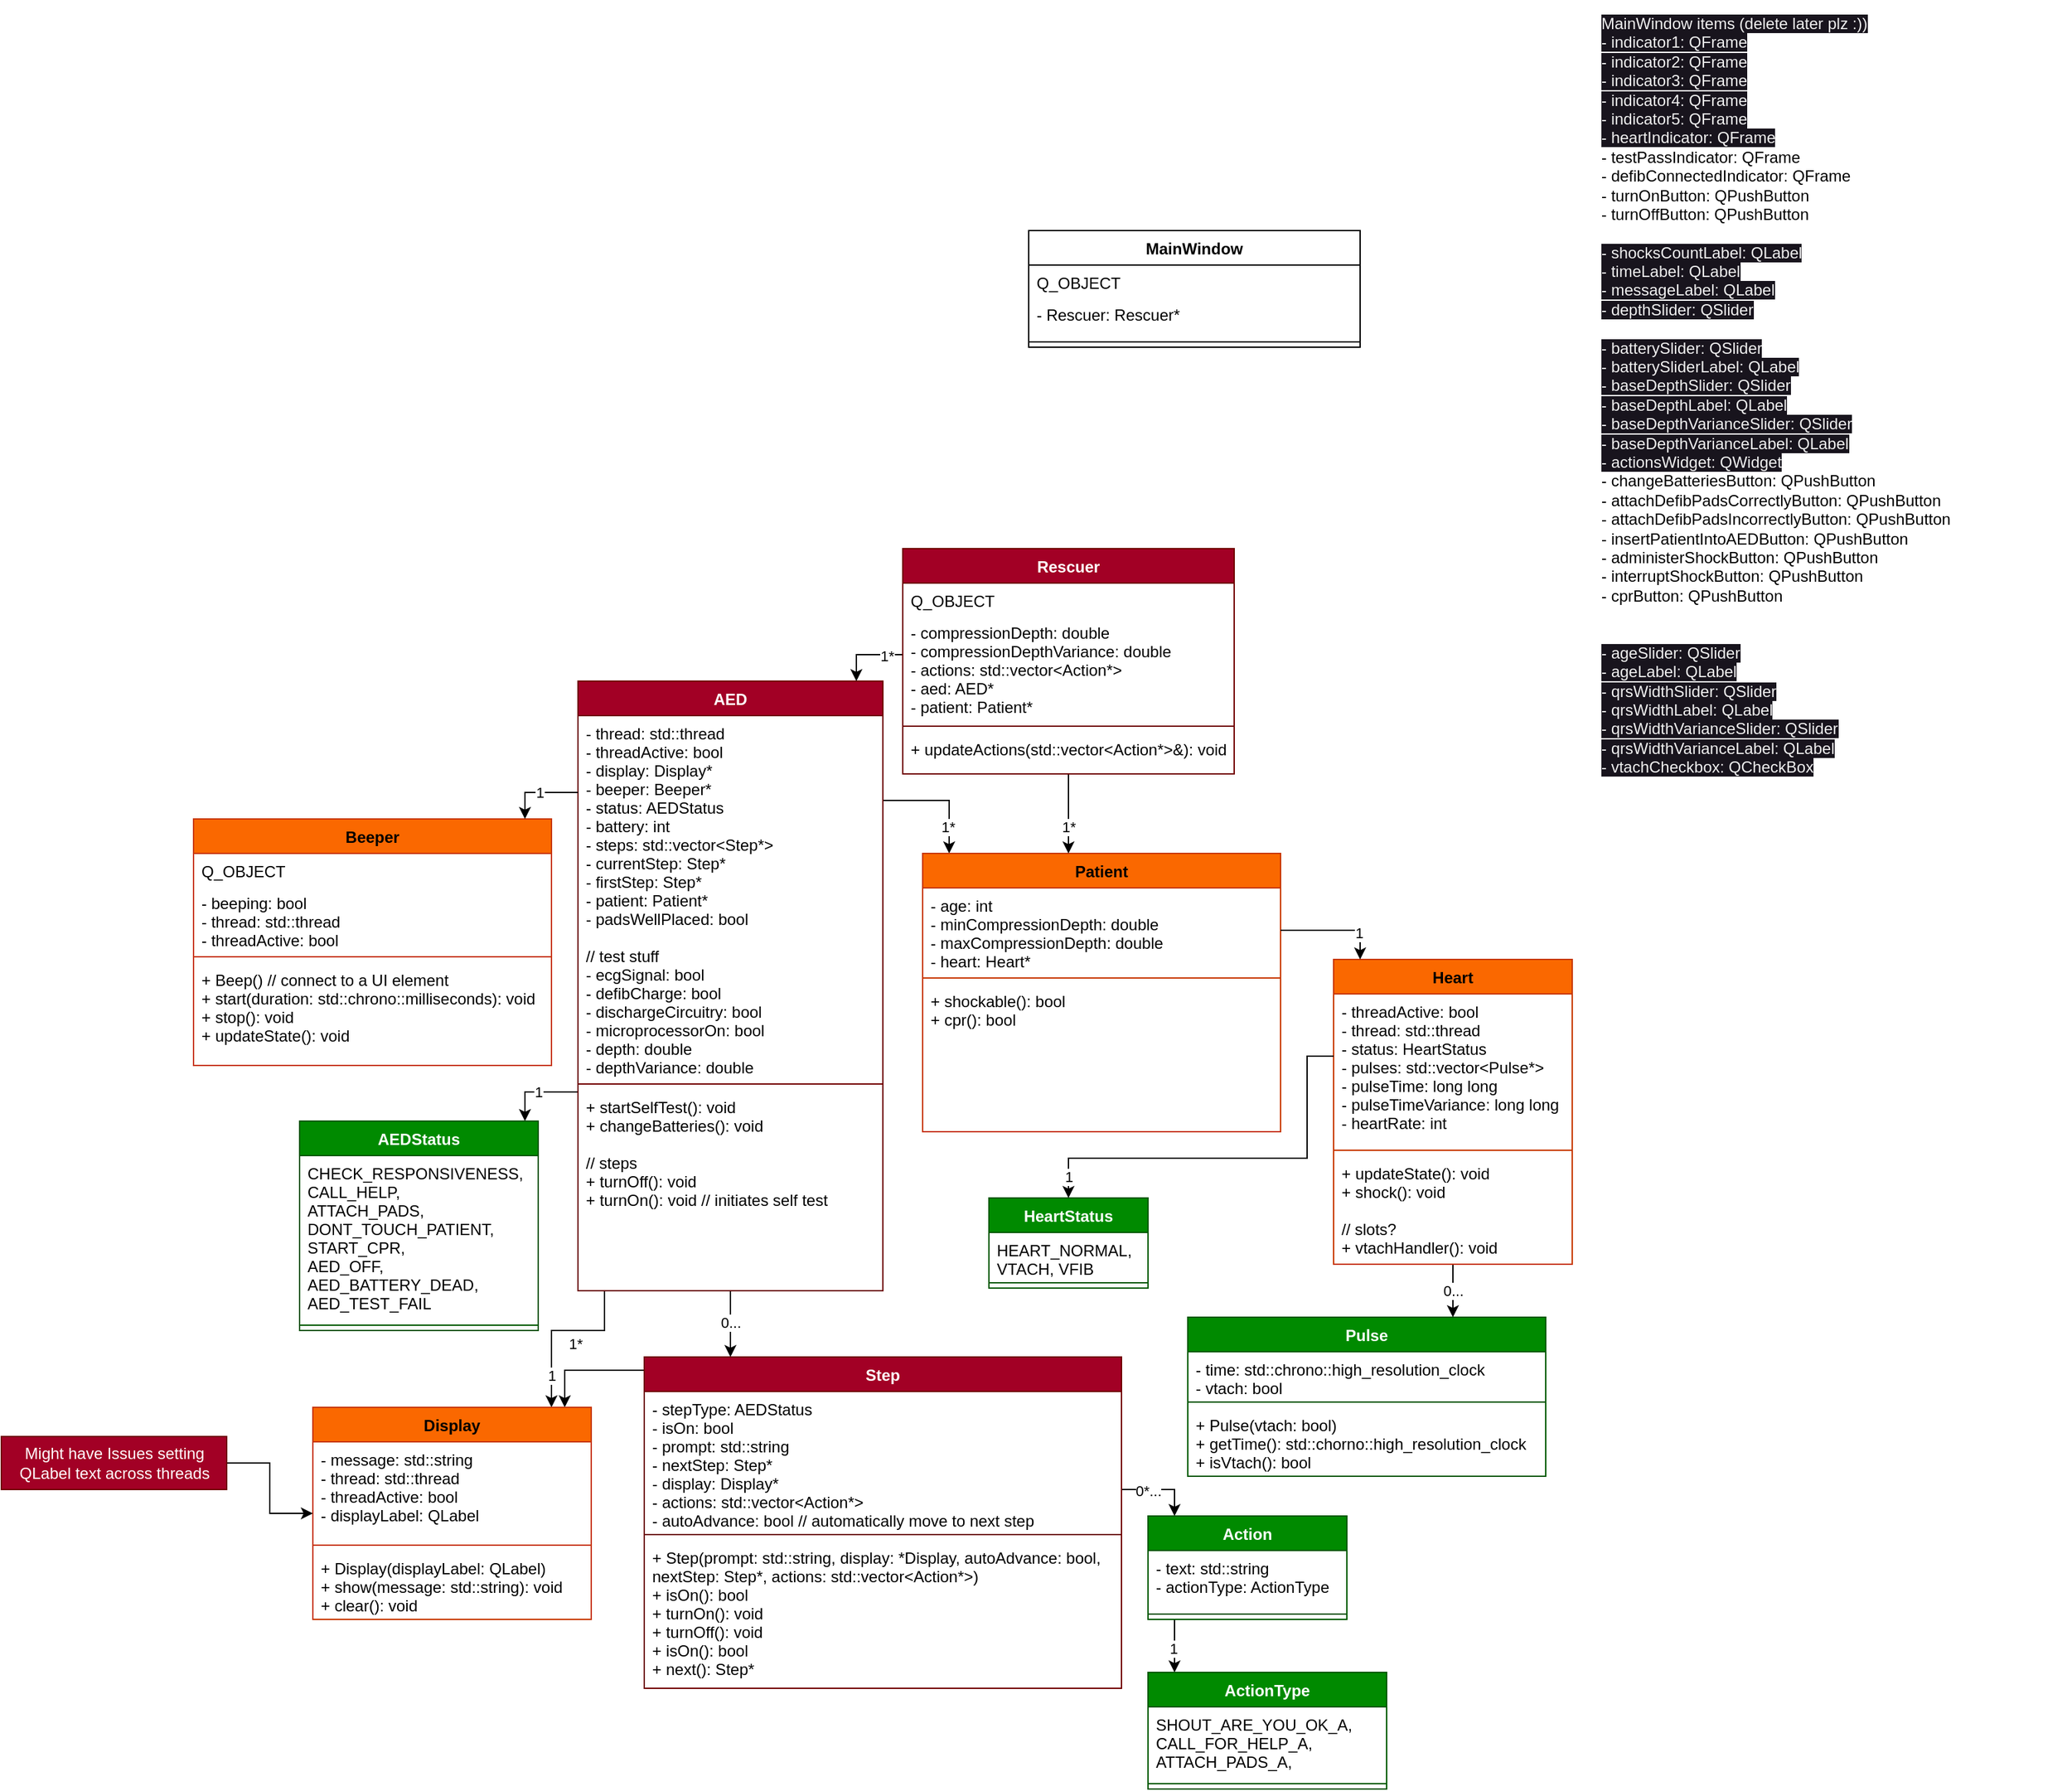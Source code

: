 <mxfile version="22.1.2" type="device">
  <diagram name="Page-1" id="tetlP-_5vaCFwDyEh7tG">
    <mxGraphModel dx="1995" dy="1512" grid="1" gridSize="10" guides="1" tooltips="1" connect="1" arrows="1" fold="1" page="0" pageScale="1" pageWidth="850" pageHeight="1100" math="0" shadow="0">
      <root>
        <mxCell id="0" />
        <mxCell id="1" parent="0" />
        <mxCell id="tUdZDqMW9yjcQcm0qfBK-10" style="edgeStyle=orthogonalEdgeStyle;rounded=0;orthogonalLoop=1;jettySize=auto;html=1;" parent="1" source="ScC2c7ncrTBsJSaWzP-6-5" target="iWsLtl4iKsOkgfnaJagi-5" edge="1">
          <mxGeometry relative="1" as="geometry">
            <Array as="points">
              <mxPoint x="250" y="40" />
            </Array>
          </mxGeometry>
        </mxCell>
        <mxCell id="tUdZDqMW9yjcQcm0qfBK-12" value="1*" style="edgeLabel;html=1;align=center;verticalAlign=middle;resizable=0;points=[];" parent="tUdZDqMW9yjcQcm0qfBK-10" vertex="1" connectable="0">
          <mxGeometry x="0.856" y="-1" relative="1" as="geometry">
            <mxPoint y="-14" as="offset" />
          </mxGeometry>
        </mxCell>
        <mxCell id="tUdZDqMW9yjcQcm0qfBK-26" style="edgeStyle=orthogonalEdgeStyle;rounded=0;orthogonalLoop=1;jettySize=auto;html=1;" parent="1" source="ScC2c7ncrTBsJSaWzP-6-5" target="ScC2c7ncrTBsJSaWzP-6-25" edge="1">
          <mxGeometry relative="1" as="geometry">
            <Array as="points">
              <mxPoint x="-10" y="440" />
              <mxPoint x="-50" y="440" />
            </Array>
          </mxGeometry>
        </mxCell>
        <mxCell id="tUdZDqMW9yjcQcm0qfBK-34" value="1" style="edgeLabel;html=1;align=center;verticalAlign=middle;resizable=0;points=[];" parent="tUdZDqMW9yjcQcm0qfBK-26" vertex="1" connectable="0">
          <mxGeometry x="0.498" y="-1" relative="1" as="geometry">
            <mxPoint x="1" y="8" as="offset" />
          </mxGeometry>
        </mxCell>
        <mxCell id="tUdZDqMW9yjcQcm0qfBK-27" style="edgeStyle=orthogonalEdgeStyle;rounded=0;orthogonalLoop=1;jettySize=auto;html=1;" parent="1" source="ScC2c7ncrTBsJSaWzP-6-5" target="ScC2c7ncrTBsJSaWzP-6-10" edge="1">
          <mxGeometry relative="1" as="geometry">
            <Array as="points">
              <mxPoint x="-70" y="260" />
            </Array>
          </mxGeometry>
        </mxCell>
        <mxCell id="tUdZDqMW9yjcQcm0qfBK-33" value="1" style="edgeLabel;html=1;align=center;verticalAlign=middle;resizable=0;points=[];" parent="tUdZDqMW9yjcQcm0qfBK-27" vertex="1" connectable="0">
          <mxGeometry x="0.674" y="3" relative="1" as="geometry">
            <mxPoint x="7" y="-12" as="offset" />
          </mxGeometry>
        </mxCell>
        <mxCell id="tUdZDqMW9yjcQcm0qfBK-28" style="edgeStyle=orthogonalEdgeStyle;rounded=0;orthogonalLoop=1;jettySize=auto;html=1;" parent="1" source="ScC2c7ncrTBsJSaWzP-6-5" target="ScC2c7ncrTBsJSaWzP-6-14" edge="1">
          <mxGeometry relative="1" as="geometry">
            <Array as="points">
              <mxPoint x="85" y="430" />
              <mxPoint x="85" y="430" />
            </Array>
          </mxGeometry>
        </mxCell>
        <mxCell id="tUdZDqMW9yjcQcm0qfBK-31" value="0..." style="edgeLabel;html=1;align=center;verticalAlign=middle;resizable=0;points=[];" parent="tUdZDqMW9yjcQcm0qfBK-28" vertex="1" connectable="0">
          <mxGeometry x="-0.066" relative="1" as="geometry">
            <mxPoint as="offset" />
          </mxGeometry>
        </mxCell>
        <mxCell id="ScC2c7ncrTBsJSaWzP-6-5" value="AED" style="swimlane;fontStyle=1;align=center;verticalAlign=top;childLayout=stackLayout;horizontal=1;startSize=26;horizontalStack=0;resizeParent=1;resizeParentMax=0;resizeLast=0;collapsible=1;marginBottom=0;fillColor=#a20025;fontColor=#ffffff;strokeColor=#6F0000;" parent="1" vertex="1">
          <mxGeometry x="-30" y="-50" width="230" height="460" as="geometry" />
        </mxCell>
        <mxCell id="ScC2c7ncrTBsJSaWzP-6-6" value="- thread: std::thread&#xa;- threadActive: bool&#xa;- display: Display*&#xa;- beeper: Beeper*&#xa;- status: AEDStatus&#xa;- battery: int&#xa;- steps: std::vector&lt;Step*&gt;&#xa;- currentStep: Step*&#xa;- firstStep: Step*&#xa;- patient: Patient*&#xa;- padsWellPlaced: bool&#xa;&#xa;// test stuff&#xa;- ecgSignal: bool&#xa;- defibCharge: bool&#xa;- dischargeCircuitry: bool&#xa;- microprocessorOn: bool&#xa;- depth: double&#xa;- depthVariance: double" style="text;strokeColor=none;fillColor=none;align=left;verticalAlign=top;spacingLeft=4;spacingRight=4;overflow=hidden;rotatable=0;points=[[0,0.5],[1,0.5]];portConstraint=eastwest;" parent="ScC2c7ncrTBsJSaWzP-6-5" vertex="1">
          <mxGeometry y="26" width="230" height="274" as="geometry" />
        </mxCell>
        <mxCell id="ScC2c7ncrTBsJSaWzP-6-7" value="" style="line;strokeWidth=1;fillColor=none;align=left;verticalAlign=middle;spacingTop=-1;spacingLeft=3;spacingRight=3;rotatable=0;labelPosition=right;points=[];portConstraint=eastwest;strokeColor=inherit;" parent="ScC2c7ncrTBsJSaWzP-6-5" vertex="1">
          <mxGeometry y="300" width="230" height="8" as="geometry" />
        </mxCell>
        <mxCell id="ScC2c7ncrTBsJSaWzP-6-8" value="+ startSelfTest(): void&#xa;+ changeBatteries(): void&#xa;&#xa;// steps&#xa;+ turnOff(): void&#xa;+ turnOn(): void // initiates self test&#xa;" style="text;strokeColor=none;fillColor=none;align=left;verticalAlign=top;spacingLeft=4;spacingRight=4;overflow=hidden;rotatable=0;points=[[0,0.5],[1,0.5]];portConstraint=eastwest;" parent="ScC2c7ncrTBsJSaWzP-6-5" vertex="1">
          <mxGeometry y="308" width="230" height="152" as="geometry" />
        </mxCell>
        <mxCell id="ScC2c7ncrTBsJSaWzP-6-10" value="AEDStatus" style="swimlane;fontStyle=1;align=center;verticalAlign=top;childLayout=stackLayout;horizontal=1;startSize=26;horizontalStack=0;resizeParent=1;resizeParentMax=0;resizeLast=0;collapsible=1;marginBottom=0;fillColor=#008a00;fontColor=#ffffff;strokeColor=#005700;" parent="1" vertex="1">
          <mxGeometry x="-240" y="282" width="180" height="158" as="geometry" />
        </mxCell>
        <mxCell id="ScC2c7ncrTBsJSaWzP-6-11" value="CHECK_RESPONSIVENESS,&#xa;CALL_HELP,&#xa;ATTACH_PADS,&#xa;DONT_TOUCH_PATIENT,&#xa;START_CPR,&#xa;AED_OFF,&#xa;AED_BATTERY_DEAD,&#xa;AED_TEST_FAIL&#xa;" style="text;align=left;verticalAlign=top;spacingLeft=4;spacingRight=4;overflow=hidden;rotatable=0;points=[[0,0.5],[1,0.5]];portConstraint=eastwest;" parent="ScC2c7ncrTBsJSaWzP-6-10" vertex="1">
          <mxGeometry y="26" width="180" height="124" as="geometry" />
        </mxCell>
        <mxCell id="ScC2c7ncrTBsJSaWzP-6-12" value="" style="line;strokeWidth=1;fillColor=none;align=left;verticalAlign=middle;spacingTop=-1;spacingLeft=3;spacingRight=3;rotatable=0;labelPosition=right;points=[];portConstraint=eastwest;strokeColor=inherit;" parent="ScC2c7ncrTBsJSaWzP-6-10" vertex="1">
          <mxGeometry y="150" width="180" height="8" as="geometry" />
        </mxCell>
        <mxCell id="tUdZDqMW9yjcQcm0qfBK-21" style="edgeStyle=orthogonalEdgeStyle;rounded=0;orthogonalLoop=1;jettySize=auto;html=1;" parent="1" target="ScC2c7ncrTBsJSaWzP-6-33" edge="1">
          <mxGeometry relative="1" as="geometry">
            <Array as="points">
              <mxPoint x="420" y="560" />
            </Array>
            <mxPoint x="380" y="560" as="sourcePoint" />
          </mxGeometry>
        </mxCell>
        <mxCell id="tUdZDqMW9yjcQcm0qfBK-22" value="0*..." style="edgeLabel;html=1;align=center;verticalAlign=middle;resizable=0;points=[];" parent="tUdZDqMW9yjcQcm0qfBK-21" vertex="1" connectable="0">
          <mxGeometry x="-0.271" y="-1" relative="1" as="geometry">
            <mxPoint x="-2" as="offset" />
          </mxGeometry>
        </mxCell>
        <mxCell id="ASz0hV9Ka68sQNIQ1H3B-3" style="edgeStyle=orthogonalEdgeStyle;rounded=0;orthogonalLoop=1;jettySize=auto;html=1;" edge="1" parent="1" source="ScC2c7ncrTBsJSaWzP-6-14" target="ScC2c7ncrTBsJSaWzP-6-25">
          <mxGeometry relative="1" as="geometry">
            <Array as="points">
              <mxPoint x="-40" y="470" />
            </Array>
          </mxGeometry>
        </mxCell>
        <mxCell id="ScC2c7ncrTBsJSaWzP-6-14" value="Step" style="swimlane;fontStyle=1;align=center;verticalAlign=top;childLayout=stackLayout;horizontal=1;startSize=26;horizontalStack=0;resizeParent=1;resizeParentMax=0;resizeLast=0;collapsible=1;marginBottom=0;fillColor=#a20025;fontColor=#ffffff;strokeColor=#6F0000;" parent="1" vertex="1">
          <mxGeometry x="20" y="460" width="360" height="250" as="geometry" />
        </mxCell>
        <mxCell id="ScC2c7ncrTBsJSaWzP-6-15" value="- stepType: AEDStatus&#xa;- isOn: bool&#xa;- prompt: std::string&#xa;- nextStep: Step*&#xa;- display: Display*&#xa;- actions: std::vector&lt;Action*&gt;&#xa;- autoAdvance: bool // automatically move to next step" style="text;strokeColor=none;fillColor=none;align=left;verticalAlign=top;spacingLeft=4;spacingRight=4;overflow=hidden;rotatable=0;points=[[0,0.5],[1,0.5]];portConstraint=eastwest;" parent="ScC2c7ncrTBsJSaWzP-6-14" vertex="1">
          <mxGeometry y="26" width="360" height="104" as="geometry" />
        </mxCell>
        <mxCell id="ScC2c7ncrTBsJSaWzP-6-16" value="" style="line;strokeWidth=1;fillColor=none;align=left;verticalAlign=middle;spacingTop=-1;spacingLeft=3;spacingRight=3;rotatable=0;labelPosition=right;points=[];portConstraint=eastwest;strokeColor=inherit;" parent="ScC2c7ncrTBsJSaWzP-6-14" vertex="1">
          <mxGeometry y="130" width="360" height="8" as="geometry" />
        </mxCell>
        <mxCell id="ScC2c7ncrTBsJSaWzP-6-17" value="+ Step(prompt: std::string, display: *Display, autoAdvance: bool,&#xa;nextStep: Step*, actions: std::vector&lt;Action*&gt;)&#xa;+ isOn(): bool&#xa;+ turnOn(): void&#xa;+ turnOff(): void&#xa;+ isOn(): bool&#xa;+ next(): Step*&#xa;" style="text;strokeColor=none;fillColor=none;align=left;verticalAlign=top;spacingLeft=4;spacingRight=4;overflow=hidden;rotatable=0;points=[[0,0.5],[1,0.5]];portConstraint=eastwest;" parent="ScC2c7ncrTBsJSaWzP-6-14" vertex="1">
          <mxGeometry y="138" width="360" height="112" as="geometry" />
        </mxCell>
        <mxCell id="ScC2c7ncrTBsJSaWzP-6-25" value="Display" style="swimlane;fontStyle=1;align=center;verticalAlign=top;childLayout=stackLayout;horizontal=1;startSize=26;horizontalStack=0;resizeParent=1;resizeParentMax=0;resizeLast=0;collapsible=1;marginBottom=0;fillColor=#fa6800;fontColor=#000000;strokeColor=#C73500;" parent="1" vertex="1">
          <mxGeometry x="-230" y="498" width="210" height="160" as="geometry" />
        </mxCell>
        <mxCell id="ScC2c7ncrTBsJSaWzP-6-26" value="- message: std::string&#xa;- thread: std::thread&#xa;- threadActive: bool&#xa;- displayLabel: QLabel" style="text;strokeColor=none;fillColor=none;align=left;verticalAlign=top;spacingLeft=4;spacingRight=4;overflow=hidden;rotatable=0;points=[[0,0.5],[1,0.5]];portConstraint=eastwest;" parent="ScC2c7ncrTBsJSaWzP-6-25" vertex="1">
          <mxGeometry y="26" width="210" height="74" as="geometry" />
        </mxCell>
        <mxCell id="ScC2c7ncrTBsJSaWzP-6-27" value="" style="line;strokeWidth=1;fillColor=none;align=left;verticalAlign=middle;spacingTop=-1;spacingLeft=3;spacingRight=3;rotatable=0;labelPosition=right;points=[];portConstraint=eastwest;strokeColor=inherit;" parent="ScC2c7ncrTBsJSaWzP-6-25" vertex="1">
          <mxGeometry y="100" width="210" height="8" as="geometry" />
        </mxCell>
        <mxCell id="ScC2c7ncrTBsJSaWzP-6-28" value="+ Display(displayLabel: QLabel)&#xa;+ show(message: std::string): void&#xa;+ clear(): void" style="text;strokeColor=none;fillColor=none;align=left;verticalAlign=top;spacingLeft=4;spacingRight=4;overflow=hidden;rotatable=0;points=[[0,0.5],[1,0.5]];portConstraint=eastwest;" parent="ScC2c7ncrTBsJSaWzP-6-25" vertex="1">
          <mxGeometry y="108" width="210" height="52" as="geometry" />
        </mxCell>
        <mxCell id="tUdZDqMW9yjcQcm0qfBK-20" style="edgeStyle=orthogonalEdgeStyle;rounded=0;orthogonalLoop=1;jettySize=auto;html=1;" parent="1" source="ScC2c7ncrTBsJSaWzP-6-33" target="ScC2c7ncrTBsJSaWzP-6-37" edge="1">
          <mxGeometry relative="1" as="geometry">
            <Array as="points">
              <mxPoint x="420" y="690" />
              <mxPoint x="420" y="690" />
            </Array>
          </mxGeometry>
        </mxCell>
        <mxCell id="tUdZDqMW9yjcQcm0qfBK-23" value="1" style="edgeLabel;html=1;align=center;verticalAlign=middle;resizable=0;points=[];" parent="tUdZDqMW9yjcQcm0qfBK-20" vertex="1" connectable="0">
          <mxGeometry x="0.345" y="-1" relative="1" as="geometry">
            <mxPoint y="-5" as="offset" />
          </mxGeometry>
        </mxCell>
        <mxCell id="ScC2c7ncrTBsJSaWzP-6-33" value="Action" style="swimlane;fontStyle=1;align=center;verticalAlign=top;childLayout=stackLayout;horizontal=1;startSize=26;horizontalStack=0;resizeParent=1;resizeParentMax=0;resizeLast=0;collapsible=1;marginBottom=0;fillColor=#008a00;fontColor=#ffffff;strokeColor=#005700;" parent="1" vertex="1">
          <mxGeometry x="400" y="580" width="150" height="78" as="geometry" />
        </mxCell>
        <mxCell id="ScC2c7ncrTBsJSaWzP-6-34" value="- text: std::string&#xa;- actionType: ActionType" style="text;strokeColor=none;fillColor=none;align=left;verticalAlign=top;spacingLeft=4;spacingRight=4;overflow=hidden;rotatable=0;points=[[0,0.5],[1,0.5]];portConstraint=eastwest;" parent="ScC2c7ncrTBsJSaWzP-6-33" vertex="1">
          <mxGeometry y="26" width="150" height="44" as="geometry" />
        </mxCell>
        <mxCell id="ScC2c7ncrTBsJSaWzP-6-35" value="" style="line;strokeWidth=1;fillColor=none;align=left;verticalAlign=middle;spacingTop=-1;spacingLeft=3;spacingRight=3;rotatable=0;labelPosition=right;points=[];portConstraint=eastwest;strokeColor=inherit;" parent="ScC2c7ncrTBsJSaWzP-6-33" vertex="1">
          <mxGeometry y="70" width="150" height="8" as="geometry" />
        </mxCell>
        <mxCell id="ScC2c7ncrTBsJSaWzP-6-37" value="ActionType" style="swimlane;fontStyle=1;align=center;verticalAlign=top;childLayout=stackLayout;horizontal=1;startSize=26;horizontalStack=0;resizeParent=1;resizeParentMax=0;resizeLast=0;collapsible=1;marginBottom=0;fillColor=#008a00;fontColor=#ffffff;strokeColor=#005700;" parent="1" vertex="1">
          <mxGeometry x="400" y="698" width="180" height="88" as="geometry" />
        </mxCell>
        <mxCell id="ScC2c7ncrTBsJSaWzP-6-38" value="SHOUT_ARE_YOU_OK_A,&#xa;CALL_FOR_HELP_A,&#xa;ATTACH_PADS_A,&#xa;" style="text;strokeColor=none;fillColor=none;align=left;verticalAlign=top;spacingLeft=4;spacingRight=4;overflow=hidden;rotatable=0;points=[[0,0.5],[1,0.5]];portConstraint=eastwest;" parent="ScC2c7ncrTBsJSaWzP-6-37" vertex="1">
          <mxGeometry y="26" width="180" height="54" as="geometry" />
        </mxCell>
        <mxCell id="ScC2c7ncrTBsJSaWzP-6-39" value="" style="line;strokeWidth=1;fillColor=none;align=left;verticalAlign=middle;spacingTop=-1;spacingLeft=3;spacingRight=3;rotatable=0;labelPosition=right;points=[];portConstraint=eastwest;strokeColor=inherit;" parent="ScC2c7ncrTBsJSaWzP-6-37" vertex="1">
          <mxGeometry y="80" width="180" height="8" as="geometry" />
        </mxCell>
        <mxCell id="iWsLtl4iKsOkgfnaJagi-1" value="Beeper" style="swimlane;fontStyle=1;align=center;verticalAlign=top;childLayout=stackLayout;horizontal=1;startSize=26;horizontalStack=0;resizeParent=1;resizeParentMax=0;resizeLast=0;collapsible=1;marginBottom=0;fillColor=#fa6800;fontColor=#000000;strokeColor=#C73500;" parent="1" vertex="1">
          <mxGeometry x="-320" y="54" width="270" height="186" as="geometry" />
        </mxCell>
        <mxCell id="tUdZDqMW9yjcQcm0qfBK-1" value="Q_OBJECT" style="text;strokeColor=none;fillColor=none;align=left;verticalAlign=top;spacingLeft=4;spacingRight=4;overflow=hidden;rotatable=0;points=[[0,0.5],[1,0.5]];portConstraint=eastwest;" parent="iWsLtl4iKsOkgfnaJagi-1" vertex="1">
          <mxGeometry y="26" width="270" height="24" as="geometry" />
        </mxCell>
        <mxCell id="iWsLtl4iKsOkgfnaJagi-2" value="- beeping: bool&#xa;- thread: std::thread&#xa;- threadActive: bool" style="text;strokeColor=none;fillColor=none;align=left;verticalAlign=top;spacingLeft=4;spacingRight=4;overflow=hidden;rotatable=0;points=[[0,0.5],[1,0.5]];portConstraint=eastwest;" parent="iWsLtl4iKsOkgfnaJagi-1" vertex="1">
          <mxGeometry y="50" width="270" height="50" as="geometry" />
        </mxCell>
        <mxCell id="iWsLtl4iKsOkgfnaJagi-3" value="" style="line;strokeWidth=1;fillColor=none;align=left;verticalAlign=middle;spacingTop=-1;spacingLeft=3;spacingRight=3;rotatable=0;labelPosition=right;points=[];portConstraint=eastwest;strokeColor=inherit;" parent="iWsLtl4iKsOkgfnaJagi-1" vertex="1">
          <mxGeometry y="100" width="270" height="8" as="geometry" />
        </mxCell>
        <mxCell id="iWsLtl4iKsOkgfnaJagi-4" value="+ Beep() // connect to a UI element&#xa;+ start(duration: std::chrono::milliseconds): void&#xa;+ stop(): void&#xa;+ updateState(): void&#xa;" style="text;strokeColor=none;fillColor=none;align=left;verticalAlign=top;spacingLeft=4;spacingRight=4;overflow=hidden;rotatable=0;points=[[0,0.5],[1,0.5]];portConstraint=eastwest;" parent="iWsLtl4iKsOkgfnaJagi-1" vertex="1">
          <mxGeometry y="108" width="270" height="78" as="geometry" />
        </mxCell>
        <mxCell id="iWsLtl4iKsOkgfnaJagi-5" value="Patient" style="swimlane;fontStyle=1;align=center;verticalAlign=top;childLayout=stackLayout;horizontal=1;startSize=26;horizontalStack=0;resizeParent=1;resizeParentMax=0;resizeLast=0;collapsible=1;marginBottom=0;fillColor=#fa6800;fontColor=#000000;strokeColor=#C73500;" parent="1" vertex="1">
          <mxGeometry x="230" y="80" width="270" height="210" as="geometry" />
        </mxCell>
        <mxCell id="iWsLtl4iKsOkgfnaJagi-6" value="- age: int&#xa;- minCompressionDepth: double&#xa;- maxCompressionDepth: double&#xa;- heart: Heart*" style="text;strokeColor=none;fillColor=none;align=left;verticalAlign=top;spacingLeft=4;spacingRight=4;overflow=hidden;rotatable=0;points=[[0,0.5],[1,0.5]];portConstraint=eastwest;" parent="iWsLtl4iKsOkgfnaJagi-5" vertex="1">
          <mxGeometry y="26" width="270" height="64" as="geometry" />
        </mxCell>
        <mxCell id="iWsLtl4iKsOkgfnaJagi-7" value="" style="line;strokeWidth=1;fillColor=none;align=left;verticalAlign=middle;spacingTop=-1;spacingLeft=3;spacingRight=3;rotatable=0;labelPosition=right;points=[];portConstraint=eastwest;strokeColor=inherit;" parent="iWsLtl4iKsOkgfnaJagi-5" vertex="1">
          <mxGeometry y="90" width="270" height="8" as="geometry" />
        </mxCell>
        <mxCell id="iWsLtl4iKsOkgfnaJagi-8" value="+ shockable(): bool&#xa;+ cpr(): bool&#xa;" style="text;strokeColor=none;fillColor=none;align=left;verticalAlign=top;spacingLeft=4;spacingRight=4;overflow=hidden;rotatable=0;points=[[0,0.5],[1,0.5]];portConstraint=eastwest;" parent="iWsLtl4iKsOkgfnaJagi-5" vertex="1">
          <mxGeometry y="98" width="270" height="112" as="geometry" />
        </mxCell>
        <mxCell id="tUdZDqMW9yjcQcm0qfBK-8" style="edgeStyle=orthogonalEdgeStyle;rounded=0;orthogonalLoop=1;jettySize=auto;html=1;" parent="1" source="8n3uGZt4mPmKabwt7QO_-11" target="iWsLtl4iKsOkgfnaJagi-5" edge="1">
          <mxGeometry relative="1" as="geometry">
            <Array as="points">
              <mxPoint x="340" y="70" />
              <mxPoint x="340" y="70" />
            </Array>
          </mxGeometry>
        </mxCell>
        <mxCell id="tUdZDqMW9yjcQcm0qfBK-11" value="1*" style="edgeLabel;html=1;align=center;verticalAlign=middle;resizable=0;points=[];" parent="tUdZDqMW9yjcQcm0qfBK-8" vertex="1" connectable="0">
          <mxGeometry x="0.856" y="1" relative="1" as="geometry">
            <mxPoint x="-1" y="-16" as="offset" />
          </mxGeometry>
        </mxCell>
        <mxCell id="tUdZDqMW9yjcQcm0qfBK-9" style="edgeStyle=orthogonalEdgeStyle;rounded=0;orthogonalLoop=1;jettySize=auto;html=1;" parent="1" source="8n3uGZt4mPmKabwt7QO_-11" target="ScC2c7ncrTBsJSaWzP-6-5" edge="1">
          <mxGeometry relative="1" as="geometry">
            <Array as="points">
              <mxPoint x="180" y="-70" />
            </Array>
          </mxGeometry>
        </mxCell>
        <mxCell id="tUdZDqMW9yjcQcm0qfBK-32" value="1*" style="edgeLabel;html=1;align=center;verticalAlign=middle;resizable=0;points=[];" parent="tUdZDqMW9yjcQcm0qfBK-9" vertex="1" connectable="0">
          <mxGeometry x="-0.553" y="1" relative="1" as="geometry">
            <mxPoint as="offset" />
          </mxGeometry>
        </mxCell>
        <mxCell id="8n3uGZt4mPmKabwt7QO_-11" value="Rescuer" style="swimlane;fontStyle=1;align=center;verticalAlign=top;childLayout=stackLayout;horizontal=1;startSize=26;horizontalStack=0;resizeParent=1;resizeParentMax=0;resizeLast=0;collapsible=1;marginBottom=0;fillColor=#a20025;fontColor=#ffffff;strokeColor=#6F0000;" parent="1" vertex="1">
          <mxGeometry x="215" y="-150" width="250" height="170" as="geometry" />
        </mxCell>
        <mxCell id="tUdZDqMW9yjcQcm0qfBK-7" value="Q_OBJECT" style="text;strokeColor=none;fillColor=none;align=left;verticalAlign=top;spacingLeft=4;spacingRight=4;overflow=hidden;rotatable=0;points=[[0,0.5],[1,0.5]];portConstraint=eastwest;" parent="8n3uGZt4mPmKabwt7QO_-11" vertex="1">
          <mxGeometry y="26" width="250" height="24" as="geometry" />
        </mxCell>
        <mxCell id="8n3uGZt4mPmKabwt7QO_-12" value="- compressionDepth: double&#xa;- compressionDepthVariance: double&#xa;- actions: std::vector&lt;Action*&gt;&#xa;- aed: AED*&#xa;- patient: Patient*" style="text;strokeColor=none;fillColor=none;align=left;verticalAlign=top;spacingLeft=4;spacingRight=4;overflow=hidden;rotatable=0;points=[[0,0.5],[1,0.5]];portConstraint=eastwest;" parent="8n3uGZt4mPmKabwt7QO_-11" vertex="1">
          <mxGeometry y="50" width="250" height="80" as="geometry" />
        </mxCell>
        <mxCell id="8n3uGZt4mPmKabwt7QO_-13" value="" style="line;strokeWidth=1;fillColor=none;align=left;verticalAlign=middle;spacingTop=-1;spacingLeft=3;spacingRight=3;rotatable=0;labelPosition=right;points=[];portConstraint=eastwest;strokeColor=inherit;" parent="8n3uGZt4mPmKabwt7QO_-11" vertex="1">
          <mxGeometry y="130" width="250" height="8" as="geometry" />
        </mxCell>
        <mxCell id="tUdZDqMW9yjcQcm0qfBK-6" value="+ updateActions(std::vector&lt;Action*&gt;&amp;): void" style="text;strokeColor=none;fillColor=none;align=left;verticalAlign=top;spacingLeft=4;spacingRight=4;overflow=hidden;rotatable=0;points=[[0,0.5],[1,0.5]];portConstraint=eastwest;" parent="8n3uGZt4mPmKabwt7QO_-11" vertex="1">
          <mxGeometry y="138" width="250" height="32" as="geometry" />
        </mxCell>
        <mxCell id="8n3uGZt4mPmKabwt7QO_-19" value="Pulse" style="swimlane;fontStyle=1;align=center;verticalAlign=top;childLayout=stackLayout;horizontal=1;startSize=26;horizontalStack=0;resizeParent=1;resizeParentMax=0;resizeLast=0;collapsible=1;marginBottom=0;fillColor=#008a00;fontColor=#ffffff;strokeColor=#005700;" parent="1" vertex="1">
          <mxGeometry x="430" y="430" width="270" height="120" as="geometry" />
        </mxCell>
        <mxCell id="8n3uGZt4mPmKabwt7QO_-20" value="- time: std::chrono::high_resolution_clock&#xa;- vtach: bool" style="text;strokeColor=none;fillColor=none;align=left;verticalAlign=top;spacingLeft=4;spacingRight=4;overflow=hidden;rotatable=0;points=[[0,0.5],[1,0.5]];portConstraint=eastwest;" parent="8n3uGZt4mPmKabwt7QO_-19" vertex="1">
          <mxGeometry y="26" width="270" height="34" as="geometry" />
        </mxCell>
        <mxCell id="8n3uGZt4mPmKabwt7QO_-21" value="" style="line;strokeWidth=1;fillColor=none;align=left;verticalAlign=middle;spacingTop=-1;spacingLeft=3;spacingRight=3;rotatable=0;labelPosition=right;points=[];portConstraint=eastwest;strokeColor=inherit;" parent="8n3uGZt4mPmKabwt7QO_-19" vertex="1">
          <mxGeometry y="60" width="270" height="8" as="geometry" />
        </mxCell>
        <mxCell id="8n3uGZt4mPmKabwt7QO_-22" value="+ Pulse(vtach: bool)&#xa;+ getTime(): std::chorno::high_resolution_clock&#xa;+ isVtach(): bool" style="text;strokeColor=none;fillColor=none;align=left;verticalAlign=top;spacingLeft=4;spacingRight=4;overflow=hidden;rotatable=0;points=[[0,0.5],[1,0.5]];portConstraint=eastwest;" parent="8n3uGZt4mPmKabwt7QO_-19" vertex="1">
          <mxGeometry y="68" width="270" height="52" as="geometry" />
        </mxCell>
        <mxCell id="tUdZDqMW9yjcQcm0qfBK-29" value="0..." style="edgeStyle=orthogonalEdgeStyle;rounded=0;orthogonalLoop=1;jettySize=auto;html=1;" parent="1" source="8n3uGZt4mPmKabwt7QO_-25" target="8n3uGZt4mPmKabwt7QO_-19" edge="1">
          <mxGeometry relative="1" as="geometry">
            <Array as="points">
              <mxPoint x="630" y="360" />
              <mxPoint x="630" y="360" />
            </Array>
          </mxGeometry>
        </mxCell>
        <mxCell id="8n3uGZt4mPmKabwt7QO_-25" value="Heart" style="swimlane;fontStyle=1;align=center;verticalAlign=top;childLayout=stackLayout;horizontal=1;startSize=26;horizontalStack=0;resizeParent=1;resizeParentMax=0;resizeLast=0;collapsible=1;marginBottom=0;fillColor=#fa6800;fontColor=#000000;strokeColor=#C73500;" parent="1" vertex="1">
          <mxGeometry x="540" y="160" width="180" height="230" as="geometry" />
        </mxCell>
        <mxCell id="8n3uGZt4mPmKabwt7QO_-26" value="- threadActive: bool&#xa;- thread: std::thread&#xa;- status: HeartStatus&#xa;- pulses: std::vector&lt;Pulse*&gt;&#xa;- pulseTime: long long&#xa;- pulseTimeVariance: long long&#xa;- heartRate: int" style="text;strokeColor=none;fillColor=none;align=left;verticalAlign=top;spacingLeft=4;spacingRight=4;overflow=hidden;rotatable=0;points=[[0,0.5],[1,0.5]];portConstraint=eastwest;" parent="8n3uGZt4mPmKabwt7QO_-25" vertex="1">
          <mxGeometry y="26" width="180" height="114" as="geometry" />
        </mxCell>
        <mxCell id="8n3uGZt4mPmKabwt7QO_-27" value="" style="line;strokeWidth=1;fillColor=none;align=left;verticalAlign=middle;spacingTop=-1;spacingLeft=3;spacingRight=3;rotatable=0;labelPosition=right;points=[];portConstraint=eastwest;strokeColor=inherit;" parent="8n3uGZt4mPmKabwt7QO_-25" vertex="1">
          <mxGeometry y="140" width="180" height="8" as="geometry" />
        </mxCell>
        <mxCell id="8n3uGZt4mPmKabwt7QO_-28" value="+ updateState(): void&#xa;+ shock(): void&#xa;&#xa;// slots?&#xa;+ vtachHandler(): void" style="text;strokeColor=none;fillColor=none;align=left;verticalAlign=top;spacingLeft=4;spacingRight=4;overflow=hidden;rotatable=0;points=[[0,0.5],[1,0.5]];portConstraint=eastwest;" parent="8n3uGZt4mPmKabwt7QO_-25" vertex="1">
          <mxGeometry y="148" width="180" height="82" as="geometry" />
        </mxCell>
        <mxCell id="8n3uGZt4mPmKabwt7QO_-33" value="HeartStatus" style="swimlane;fontStyle=1;align=center;verticalAlign=top;childLayout=stackLayout;horizontal=1;startSize=26;horizontalStack=0;resizeParent=1;resizeParentMax=0;resizeLast=0;collapsible=1;marginBottom=0;fillColor=#008a00;fontColor=#ffffff;strokeColor=#005700;" parent="1" vertex="1">
          <mxGeometry x="280" y="340" width="120" height="68" as="geometry" />
        </mxCell>
        <mxCell id="8n3uGZt4mPmKabwt7QO_-34" value="HEART_NORMAL,&#xa;VTACH, VFIB " style="text;strokeColor=none;fillColor=none;align=left;verticalAlign=top;spacingLeft=4;spacingRight=4;overflow=hidden;rotatable=0;points=[[0,0.5],[1,0.5]];portConstraint=eastwest;" parent="8n3uGZt4mPmKabwt7QO_-33" vertex="1">
          <mxGeometry y="26" width="120" height="34" as="geometry" />
        </mxCell>
        <mxCell id="8n3uGZt4mPmKabwt7QO_-35" value="" style="line;strokeWidth=1;fillColor=none;align=left;verticalAlign=middle;spacingTop=-1;spacingLeft=3;spacingRight=3;rotatable=0;labelPosition=right;points=[];portConstraint=eastwest;strokeColor=inherit;" parent="8n3uGZt4mPmKabwt7QO_-33" vertex="1">
          <mxGeometry y="60" width="120" height="8" as="geometry" />
        </mxCell>
        <mxCell id="tUdZDqMW9yjcQcm0qfBK-4" style="edgeStyle=orthogonalEdgeStyle;rounded=0;orthogonalLoop=1;jettySize=auto;html=1;entryX=0.5;entryY=0;entryDx=0;entryDy=0;" parent="1" source="8n3uGZt4mPmKabwt7QO_-26" target="8n3uGZt4mPmKabwt7QO_-33" edge="1">
          <mxGeometry relative="1" as="geometry">
            <Array as="points">
              <mxPoint x="520" y="233" />
              <mxPoint x="520" y="310" />
              <mxPoint x="340" y="310" />
            </Array>
          </mxGeometry>
        </mxCell>
        <mxCell id="tUdZDqMW9yjcQcm0qfBK-16" value="1" style="edgeLabel;html=1;align=center;verticalAlign=middle;resizable=0;points=[];" parent="tUdZDqMW9yjcQcm0qfBK-4" vertex="1" connectable="0">
          <mxGeometry x="0.622" y="2" relative="1" as="geometry">
            <mxPoint x="-28" y="12" as="offset" />
          </mxGeometry>
        </mxCell>
        <mxCell id="tUdZDqMW9yjcQcm0qfBK-14" style="edgeStyle=orthogonalEdgeStyle;rounded=0;orthogonalLoop=1;jettySize=auto;html=1;" parent="1" source="iWsLtl4iKsOkgfnaJagi-6" target="8n3uGZt4mPmKabwt7QO_-25" edge="1">
          <mxGeometry relative="1" as="geometry">
            <Array as="points">
              <mxPoint x="560" y="138" />
            </Array>
          </mxGeometry>
        </mxCell>
        <mxCell id="tUdZDqMW9yjcQcm0qfBK-15" value="1" style="edgeLabel;html=1;align=center;verticalAlign=middle;resizable=0;points=[];" parent="tUdZDqMW9yjcQcm0qfBK-14" vertex="1" connectable="0">
          <mxGeometry x="0.515" y="-1" relative="1" as="geometry">
            <mxPoint as="offset" />
          </mxGeometry>
        </mxCell>
        <mxCell id="tUdZDqMW9yjcQcm0qfBK-24" style="edgeStyle=orthogonalEdgeStyle;rounded=0;orthogonalLoop=1;jettySize=auto;html=1;" parent="1" target="iWsLtl4iKsOkgfnaJagi-1" edge="1">
          <mxGeometry relative="1" as="geometry">
            <Array as="points">
              <mxPoint x="-70" y="34" />
            </Array>
            <mxPoint x="-30" y="34" as="sourcePoint" />
          </mxGeometry>
        </mxCell>
        <mxCell id="tUdZDqMW9yjcQcm0qfBK-35" value="1" style="edgeLabel;html=1;align=center;verticalAlign=middle;resizable=0;points=[];" parent="tUdZDqMW9yjcQcm0qfBK-24" vertex="1" connectable="0">
          <mxGeometry x="-0.009" relative="1" as="geometry">
            <mxPoint as="offset" />
          </mxGeometry>
        </mxCell>
        <mxCell id="xqC8oByBqdCN9CtkP7oa-1" value="MainWindow" style="swimlane;fontStyle=1;align=center;verticalAlign=top;childLayout=stackLayout;horizontal=1;startSize=26;horizontalStack=0;resizeParent=1;resizeParentMax=0;resizeLast=0;collapsible=1;marginBottom=0;" parent="1" vertex="1">
          <mxGeometry x="310" y="-390" width="250" height="88" as="geometry" />
        </mxCell>
        <mxCell id="xqC8oByBqdCN9CtkP7oa-2" value="Q_OBJECT" style="text;strokeColor=none;fillColor=none;align=left;verticalAlign=top;spacingLeft=4;spacingRight=4;overflow=hidden;rotatable=0;points=[[0,0.5],[1,0.5]];portConstraint=eastwest;" parent="xqC8oByBqdCN9CtkP7oa-1" vertex="1">
          <mxGeometry y="26" width="250" height="24" as="geometry" />
        </mxCell>
        <mxCell id="xqC8oByBqdCN9CtkP7oa-3" value="- Rescuer: Rescuer*&#xa;" style="text;strokeColor=none;fillColor=none;align=left;verticalAlign=top;spacingLeft=4;spacingRight=4;overflow=hidden;rotatable=0;points=[[0,0.5],[1,0.5]];portConstraint=eastwest;" parent="xqC8oByBqdCN9CtkP7oa-1" vertex="1">
          <mxGeometry y="50" width="250" height="30" as="geometry" />
        </mxCell>
        <mxCell id="xqC8oByBqdCN9CtkP7oa-4" value="" style="line;strokeWidth=1;fillColor=none;align=left;verticalAlign=middle;spacingTop=-1;spacingLeft=3;spacingRight=3;rotatable=0;labelPosition=right;points=[];portConstraint=eastwest;strokeColor=inherit;" parent="xqC8oByBqdCN9CtkP7oa-1" vertex="1">
          <mxGeometry y="80" width="250" height="8" as="geometry" />
        </mxCell>
        <mxCell id="xqC8oByBqdCN9CtkP7oa-6" value="&lt;span style=&quot;color: rgb(240, 240, 240); font-family: Helvetica; font-size: 12px; font-style: normal; font-variant-ligatures: normal; font-variant-caps: normal; font-weight: 400; letter-spacing: normal; orphans: 2; text-align: left; text-indent: 0px; text-transform: none; widows: 2; word-spacing: 0px; -webkit-text-stroke-width: 0px; background-color: rgb(24, 20, 29); text-decoration-thickness: initial; text-decoration-style: initial; text-decoration-color: initial; float: none; display: inline !important;&quot;&gt;MainWindow items (delete later plz :))&lt;br&gt;- indicator1: QFrame&lt;/span&gt;&lt;br style=&quot;border-color: rgb(0, 0, 0); padding: 0px; margin: 0px; color: rgb(240, 240, 240); font-family: Helvetica; font-size: 12px; font-style: normal; font-variant-ligatures: normal; font-variant-caps: normal; font-weight: 400; letter-spacing: normal; orphans: 2; text-align: left; text-indent: 0px; text-transform: none; widows: 2; word-spacing: 0px; -webkit-text-stroke-width: 0px; background-color: rgb(24, 20, 29); text-decoration-thickness: initial; text-decoration-style: initial; text-decoration-color: initial;&quot;&gt;&lt;span style=&quot;color: rgb(240, 240, 240); font-family: Helvetica; font-size: 12px; font-style: normal; font-variant-ligatures: normal; font-variant-caps: normal; font-weight: 400; letter-spacing: normal; orphans: 2; text-align: left; text-indent: 0px; text-transform: none; widows: 2; word-spacing: 0px; -webkit-text-stroke-width: 0px; background-color: rgb(24, 20, 29); text-decoration-thickness: initial; text-decoration-style: initial; text-decoration-color: initial; float: none; display: inline !important;&quot;&gt;- indicator2: QFrame&lt;/span&gt;&lt;br style=&quot;border-color: rgb(0, 0, 0); padding: 0px; margin: 0px; color: rgb(240, 240, 240); font-family: Helvetica; font-size: 12px; font-style: normal; font-variant-ligatures: normal; font-variant-caps: normal; font-weight: 400; letter-spacing: normal; orphans: 2; text-align: left; text-indent: 0px; text-transform: none; widows: 2; word-spacing: 0px; -webkit-text-stroke-width: 0px; background-color: rgb(24, 20, 29); text-decoration-thickness: initial; text-decoration-style: initial; text-decoration-color: initial;&quot;&gt;&lt;span style=&quot;color: rgb(240, 240, 240); font-family: Helvetica; font-size: 12px; font-style: normal; font-variant-ligatures: normal; font-variant-caps: normal; font-weight: 400; letter-spacing: normal; orphans: 2; text-align: left; text-indent: 0px; text-transform: none; widows: 2; word-spacing: 0px; -webkit-text-stroke-width: 0px; background-color: rgb(24, 20, 29); text-decoration-thickness: initial; text-decoration-style: initial; text-decoration-color: initial; float: none; display: inline !important;&quot;&gt;- indicator3: QFrame&lt;/span&gt;&lt;br style=&quot;border-color: rgb(0, 0, 0); padding: 0px; margin: 0px; color: rgb(240, 240, 240); font-family: Helvetica; font-size: 12px; font-style: normal; font-variant-ligatures: normal; font-variant-caps: normal; font-weight: 400; letter-spacing: normal; orphans: 2; text-align: left; text-indent: 0px; text-transform: none; widows: 2; word-spacing: 0px; -webkit-text-stroke-width: 0px; background-color: rgb(24, 20, 29); text-decoration-thickness: initial; text-decoration-style: initial; text-decoration-color: initial;&quot;&gt;&lt;span style=&quot;color: rgb(240, 240, 240); font-family: Helvetica; font-size: 12px; font-style: normal; font-variant-ligatures: normal; font-variant-caps: normal; font-weight: 400; letter-spacing: normal; orphans: 2; text-align: left; text-indent: 0px; text-transform: none; widows: 2; word-spacing: 0px; -webkit-text-stroke-width: 0px; background-color: rgb(24, 20, 29); text-decoration-thickness: initial; text-decoration-style: initial; text-decoration-color: initial; float: none; display: inline !important;&quot;&gt;- indicator4: QFrame&lt;/span&gt;&lt;br style=&quot;border-color: rgb(0, 0, 0); padding: 0px; margin: 0px; color: rgb(240, 240, 240); font-family: Helvetica; font-size: 12px; font-style: normal; font-variant-ligatures: normal; font-variant-caps: normal; font-weight: 400; letter-spacing: normal; orphans: 2; text-align: left; text-indent: 0px; text-transform: none; widows: 2; word-spacing: 0px; -webkit-text-stroke-width: 0px; background-color: rgb(24, 20, 29); text-decoration-thickness: initial; text-decoration-style: initial; text-decoration-color: initial;&quot;&gt;&lt;span style=&quot;color: rgb(240, 240, 240); font-family: Helvetica; font-size: 12px; font-style: normal; font-variant-ligatures: normal; font-variant-caps: normal; font-weight: 400; letter-spacing: normal; orphans: 2; text-align: left; text-indent: 0px; text-transform: none; widows: 2; word-spacing: 0px; -webkit-text-stroke-width: 0px; background-color: rgb(24, 20, 29); text-decoration-thickness: initial; text-decoration-style: initial; text-decoration-color: initial; float: none; display: inline !important;&quot;&gt;- indicator5: QFrame&lt;/span&gt;&lt;br style=&quot;border-color: rgb(0, 0, 0); padding: 0px; margin: 0px; color: rgb(240, 240, 240); font-family: Helvetica; font-size: 12px; font-style: normal; font-variant-ligatures: normal; font-variant-caps: normal; font-weight: 400; letter-spacing: normal; orphans: 2; text-align: left; text-indent: 0px; text-transform: none; widows: 2; word-spacing: 0px; -webkit-text-stroke-width: 0px; background-color: rgb(24, 20, 29); text-decoration-thickness: initial; text-decoration-style: initial; text-decoration-color: initial;&quot;&gt;&lt;span style=&quot;color: rgb(240, 240, 240); font-family: Helvetica; font-size: 12px; font-style: normal; font-variant-ligatures: normal; font-variant-caps: normal; font-weight: 400; letter-spacing: normal; orphans: 2; text-align: left; text-indent: 0px; text-transform: none; widows: 2; word-spacing: 0px; -webkit-text-stroke-width: 0px; background-color: rgb(24, 20, 29); text-decoration-thickness: initial; text-decoration-style: initial; text-decoration-color: initial; float: none; display: inline !important;&quot;&gt;- heartIndicator: QFrame&lt;br&gt;&lt;/span&gt;- testPassIndicator: QFrame&lt;br&gt;- defibConnectedIndicator: QFrame&lt;br&gt;- turnOnButton: QPushButton&lt;br&gt;- turnOffButton: QPushButton&lt;br style=&quot;border-color: rgb(0, 0, 0); padding: 0px; margin: 0px; color: rgb(240, 240, 240); font-family: Helvetica; font-size: 12px; font-style: normal; font-variant-ligatures: normal; font-variant-caps: normal; font-weight: 400; letter-spacing: normal; orphans: 2; text-align: left; text-indent: 0px; text-transform: none; widows: 2; word-spacing: 0px; -webkit-text-stroke-width: 0px; background-color: rgb(24, 20, 29); text-decoration-thickness: initial; text-decoration-style: initial; text-decoration-color: initial;&quot;&gt;&lt;br style=&quot;border-color: rgb(0, 0, 0); padding: 0px; margin: 0px; color: rgb(240, 240, 240); font-family: Helvetica; font-size: 12px; font-style: normal; font-variant-ligatures: normal; font-variant-caps: normal; font-weight: 400; letter-spacing: normal; orphans: 2; text-align: left; text-indent: 0px; text-transform: none; widows: 2; word-spacing: 0px; -webkit-text-stroke-width: 0px; background-color: rgb(24, 20, 29); text-decoration-thickness: initial; text-decoration-style: initial; text-decoration-color: initial;&quot;&gt;&lt;span style=&quot;color: rgb(240, 240, 240); font-family: Helvetica; font-size: 12px; font-style: normal; font-variant-ligatures: normal; font-variant-caps: normal; font-weight: 400; letter-spacing: normal; orphans: 2; text-align: left; text-indent: 0px; text-transform: none; widows: 2; word-spacing: 0px; -webkit-text-stroke-width: 0px; background-color: rgb(24, 20, 29); text-decoration-thickness: initial; text-decoration-style: initial; text-decoration-color: initial; float: none; display: inline !important;&quot;&gt;- shocksCountLabel: QLabel&lt;/span&gt;&lt;br style=&quot;border-color: rgb(0, 0, 0); padding: 0px; margin: 0px; color: rgb(240, 240, 240); font-family: Helvetica; font-size: 12px; font-style: normal; font-variant-ligatures: normal; font-variant-caps: normal; font-weight: 400; letter-spacing: normal; orphans: 2; text-align: left; text-indent: 0px; text-transform: none; widows: 2; word-spacing: 0px; -webkit-text-stroke-width: 0px; background-color: rgb(24, 20, 29); text-decoration-thickness: initial; text-decoration-style: initial; text-decoration-color: initial;&quot;&gt;&lt;span style=&quot;color: rgb(240, 240, 240); font-family: Helvetica; font-size: 12px; font-style: normal; font-variant-ligatures: normal; font-variant-caps: normal; font-weight: 400; letter-spacing: normal; orphans: 2; text-align: left; text-indent: 0px; text-transform: none; widows: 2; word-spacing: 0px; -webkit-text-stroke-width: 0px; background-color: rgb(24, 20, 29); text-decoration-thickness: initial; text-decoration-style: initial; text-decoration-color: initial; float: none; display: inline !important;&quot;&gt;- timeLabel: QLabel&lt;/span&gt;&lt;br style=&quot;border-color: rgb(0, 0, 0); padding: 0px; margin: 0px; color: rgb(240, 240, 240); font-family: Helvetica; font-size: 12px; font-style: normal; font-variant-ligatures: normal; font-variant-caps: normal; font-weight: 400; letter-spacing: normal; orphans: 2; text-align: left; text-indent: 0px; text-transform: none; widows: 2; word-spacing: 0px; -webkit-text-stroke-width: 0px; background-color: rgb(24, 20, 29); text-decoration-thickness: initial; text-decoration-style: initial; text-decoration-color: initial;&quot;&gt;&lt;span style=&quot;color: rgb(240, 240, 240); font-family: Helvetica; font-size: 12px; font-style: normal; font-variant-ligatures: normal; font-variant-caps: normal; font-weight: 400; letter-spacing: normal; orphans: 2; text-align: left; text-indent: 0px; text-transform: none; widows: 2; word-spacing: 0px; -webkit-text-stroke-width: 0px; background-color: rgb(24, 20, 29); text-decoration-thickness: initial; text-decoration-style: initial; text-decoration-color: initial; float: none; display: inline !important;&quot;&gt;- messageLabel: QLabel&lt;/span&gt;&lt;br style=&quot;border-color: rgb(0, 0, 0); padding: 0px; margin: 0px; color: rgb(240, 240, 240); font-family: Helvetica; font-size: 12px; font-style: normal; font-variant-ligatures: normal; font-variant-caps: normal; font-weight: 400; letter-spacing: normal; orphans: 2; text-align: left; text-indent: 0px; text-transform: none; widows: 2; word-spacing: 0px; -webkit-text-stroke-width: 0px; background-color: rgb(24, 20, 29); text-decoration-thickness: initial; text-decoration-style: initial; text-decoration-color: initial;&quot;&gt;&lt;span style=&quot;color: rgb(240, 240, 240); font-family: Helvetica; font-size: 12px; font-style: normal; font-variant-ligatures: normal; font-variant-caps: normal; font-weight: 400; letter-spacing: normal; orphans: 2; text-align: left; text-indent: 0px; text-transform: none; widows: 2; word-spacing: 0px; -webkit-text-stroke-width: 0px; background-color: rgb(24, 20, 29); text-decoration-thickness: initial; text-decoration-style: initial; text-decoration-color: initial; float: none; display: inline !important;&quot;&gt;- depthSlider: QSlider&lt;/span&gt;&lt;br style=&quot;border-color: rgb(0, 0, 0); padding: 0px; margin: 0px; color: rgb(240, 240, 240); font-family: Helvetica; font-size: 12px; font-style: normal; font-variant-ligatures: normal; font-variant-caps: normal; font-weight: 400; letter-spacing: normal; orphans: 2; text-align: left; text-indent: 0px; text-transform: none; widows: 2; word-spacing: 0px; -webkit-text-stroke-width: 0px; background-color: rgb(24, 20, 29); text-decoration-thickness: initial; text-decoration-style: initial; text-decoration-color: initial;&quot;&gt;&lt;br style=&quot;border-color: rgb(0, 0, 0); padding: 0px; margin: 0px; color: rgb(240, 240, 240); font-family: Helvetica; font-size: 12px; font-style: normal; font-variant-ligatures: normal; font-variant-caps: normal; font-weight: 400; letter-spacing: normal; orphans: 2; text-align: left; text-indent: 0px; text-transform: none; widows: 2; word-spacing: 0px; -webkit-text-stroke-width: 0px; background-color: rgb(24, 20, 29); text-decoration-thickness: initial; text-decoration-style: initial; text-decoration-color: initial;&quot;&gt;&lt;span style=&quot;color: rgb(240, 240, 240); font-family: Helvetica; font-size: 12px; font-style: normal; font-variant-ligatures: normal; font-variant-caps: normal; font-weight: 400; letter-spacing: normal; orphans: 2; text-align: left; text-indent: 0px; text-transform: none; widows: 2; word-spacing: 0px; -webkit-text-stroke-width: 0px; background-color: rgb(24, 20, 29); text-decoration-thickness: initial; text-decoration-style: initial; text-decoration-color: initial; float: none; display: inline !important;&quot;&gt;- batterySlider: QSlider&lt;br style=&quot;padding: 0px; margin: 0px;&quot;&gt;- batterySliderLabel: QLabel&lt;br&gt;- baseDepthSlider: QSlider&lt;/span&gt;&lt;br style=&quot;border-color: rgb(0, 0, 0); padding: 0px; margin: 0px; color: rgb(240, 240, 240); font-family: Helvetica; font-size: 12px; font-style: normal; font-variant-ligatures: normal; font-variant-caps: normal; font-weight: 400; letter-spacing: normal; orphans: 2; text-align: left; text-indent: 0px; text-transform: none; widows: 2; word-spacing: 0px; -webkit-text-stroke-width: 0px; background-color: rgb(24, 20, 29); text-decoration-thickness: initial; text-decoration-style: initial; text-decoration-color: initial;&quot;&gt;&lt;span style=&quot;color: rgb(240, 240, 240); font-family: Helvetica; font-size: 12px; font-style: normal; font-variant-ligatures: normal; font-variant-caps: normal; font-weight: 400; letter-spacing: normal; orphans: 2; text-align: left; text-indent: 0px; text-transform: none; widows: 2; word-spacing: 0px; -webkit-text-stroke-width: 0px; background-color: rgb(24, 20, 29); text-decoration-thickness: initial; text-decoration-style: initial; text-decoration-color: initial; float: none; display: inline !important;&quot;&gt;- baseDepthLabel: QLabel&lt;/span&gt;&lt;br style=&quot;border-color: rgb(0, 0, 0); padding: 0px; margin: 0px; color: rgb(240, 240, 240); font-family: Helvetica; font-size: 12px; font-style: normal; font-variant-ligatures: normal; font-variant-caps: normal; font-weight: 400; letter-spacing: normal; orphans: 2; text-align: left; text-indent: 0px; text-transform: none; widows: 2; word-spacing: 0px; -webkit-text-stroke-width: 0px; background-color: rgb(24, 20, 29); text-decoration-thickness: initial; text-decoration-style: initial; text-decoration-color: initial;&quot;&gt;&lt;span style=&quot;color: rgb(240, 240, 240); font-family: Helvetica; font-size: 12px; font-style: normal; font-variant-ligatures: normal; font-variant-caps: normal; font-weight: 400; letter-spacing: normal; orphans: 2; text-align: left; text-indent: 0px; text-transform: none; widows: 2; word-spacing: 0px; -webkit-text-stroke-width: 0px; background-color: rgb(24, 20, 29); text-decoration-thickness: initial; text-decoration-style: initial; text-decoration-color: initial; float: none; display: inline !important;&quot;&gt;- baseDepthVarianceSlider: QSlider&lt;/span&gt;&lt;br style=&quot;border-color: rgb(0, 0, 0); padding: 0px; margin: 0px; color: rgb(240, 240, 240); font-family: Helvetica; font-size: 12px; font-style: normal; font-variant-ligatures: normal; font-variant-caps: normal; font-weight: 400; letter-spacing: normal; orphans: 2; text-align: left; text-indent: 0px; text-transform: none; widows: 2; word-spacing: 0px; -webkit-text-stroke-width: 0px; background-color: rgb(24, 20, 29); text-decoration-thickness: initial; text-decoration-style: initial; text-decoration-color: initial;&quot;&gt;&lt;span style=&quot;color: rgb(240, 240, 240); font-family: Helvetica; font-size: 12px; font-style: normal; font-variant-ligatures: normal; font-variant-caps: normal; font-weight: 400; letter-spacing: normal; orphans: 2; text-align: left; text-indent: 0px; text-transform: none; widows: 2; word-spacing: 0px; -webkit-text-stroke-width: 0px; background-color: rgb(24, 20, 29); text-decoration-thickness: initial; text-decoration-style: initial; text-decoration-color: initial; float: none; display: inline !important;&quot;&gt;- baseDepthVarianceLabel: QLabel&lt;/span&gt;&lt;br style=&quot;border-color: rgb(0, 0, 0); padding: 0px; margin: 0px; color: rgb(240, 240, 240); font-family: Helvetica; font-size: 12px; font-style: normal; font-variant-ligatures: normal; font-variant-caps: normal; font-weight: 400; letter-spacing: normal; orphans: 2; text-align: left; text-indent: 0px; text-transform: none; widows: 2; word-spacing: 0px; -webkit-text-stroke-width: 0px; background-color: rgb(24, 20, 29); text-decoration-thickness: initial; text-decoration-style: initial; text-decoration-color: initial;&quot;&gt;&lt;span style=&quot;color: rgb(240, 240, 240); font-family: Helvetica; font-size: 12px; font-style: normal; font-variant-ligatures: normal; font-variant-caps: normal; font-weight: 400; letter-spacing: normal; orphans: 2; text-align: left; text-indent: 0px; text-transform: none; widows: 2; word-spacing: 0px; -webkit-text-stroke-width: 0px; background-color: rgb(24, 20, 29); text-decoration-thickness: initial; text-decoration-style: initial; text-decoration-color: initial; float: none; display: inline !important;&quot;&gt;-&amp;nbsp;actionsWidget: QWidget&lt;br&gt;&lt;/span&gt;- changeBatteriesButton: QPushButton&lt;br&gt;- attachDefibPadsCorrectlyButton: QPushButton&lt;br&gt;- attachDefibPadsIncorrectlyButton: QPushButton&lt;br&gt;- insertPatientIntoAEDButton: QPushButton&lt;br&gt;- administerShockButton: QPushButton&lt;br&gt;- interruptShockButton: QPushButton&lt;br&gt;- cprButton: QPushButton&lt;br&gt;&lt;br style=&quot;border-color: rgb(0, 0, 0); padding: 0px; margin: 0px; color: rgb(240, 240, 240); font-family: Helvetica; font-size: 12px; font-style: normal; font-variant-ligatures: normal; font-variant-caps: normal; font-weight: 400; letter-spacing: normal; orphans: 2; text-align: left; text-indent: 0px; text-transform: none; widows: 2; word-spacing: 0px; -webkit-text-stroke-width: 0px; background-color: rgb(24, 20, 29); text-decoration-thickness: initial; text-decoration-style: initial; text-decoration-color: initial;&quot;&gt;&lt;br style=&quot;border-color: rgb(0, 0, 0); padding: 0px; margin: 0px; color: rgb(240, 240, 240); font-family: Helvetica; font-size: 12px; font-style: normal; font-variant-ligatures: normal; font-variant-caps: normal; font-weight: 400; letter-spacing: normal; orphans: 2; text-align: left; text-indent: 0px; text-transform: none; widows: 2; word-spacing: 0px; -webkit-text-stroke-width: 0px; background-color: rgb(24, 20, 29); text-decoration-thickness: initial; text-decoration-style: initial; text-decoration-color: initial;&quot;&gt;&lt;span style=&quot;color: rgb(240, 240, 240); font-family: Helvetica; font-size: 12px; font-style: normal; font-variant-ligatures: normal; font-variant-caps: normal; font-weight: 400; letter-spacing: normal; orphans: 2; text-align: left; text-indent: 0px; text-transform: none; widows: 2; word-spacing: 0px; -webkit-text-stroke-width: 0px; background-color: rgb(24, 20, 29); text-decoration-thickness: initial; text-decoration-style: initial; text-decoration-color: initial; float: none; display: inline !important;&quot;&gt;- ageSlider: QSlider&lt;/span&gt;&lt;br style=&quot;border-color: rgb(0, 0, 0); padding: 0px; margin: 0px; color: rgb(240, 240, 240); font-family: Helvetica; font-size: 12px; font-style: normal; font-variant-ligatures: normal; font-variant-caps: normal; font-weight: 400; letter-spacing: normal; orphans: 2; text-align: left; text-indent: 0px; text-transform: none; widows: 2; word-spacing: 0px; -webkit-text-stroke-width: 0px; background-color: rgb(24, 20, 29); text-decoration-thickness: initial; text-decoration-style: initial; text-decoration-color: initial;&quot;&gt;&lt;span style=&quot;color: rgb(240, 240, 240); font-family: Helvetica; font-size: 12px; font-style: normal; font-variant-ligatures: normal; font-variant-caps: normal; font-weight: 400; letter-spacing: normal; orphans: 2; text-align: left; text-indent: 0px; text-transform: none; widows: 2; word-spacing: 0px; -webkit-text-stroke-width: 0px; background-color: rgb(24, 20, 29); text-decoration-thickness: initial; text-decoration-style: initial; text-decoration-color: initial; float: none; display: inline !important;&quot;&gt;- ageLabel: QLabel&lt;/span&gt;&lt;br style=&quot;border-color: rgb(0, 0, 0); padding: 0px; margin: 0px; color: rgb(240, 240, 240); font-family: Helvetica; font-size: 12px; font-style: normal; font-variant-ligatures: normal; font-variant-caps: normal; font-weight: 400; letter-spacing: normal; orphans: 2; text-align: left; text-indent: 0px; text-transform: none; widows: 2; word-spacing: 0px; -webkit-text-stroke-width: 0px; background-color: rgb(24, 20, 29); text-decoration-thickness: initial; text-decoration-style: initial; text-decoration-color: initial;&quot;&gt;&lt;span style=&quot;color: rgb(240, 240, 240); font-family: Helvetica; font-size: 12px; font-style: normal; font-variant-ligatures: normal; font-variant-caps: normal; font-weight: 400; letter-spacing: normal; orphans: 2; text-align: left; text-indent: 0px; text-transform: none; widows: 2; word-spacing: 0px; -webkit-text-stroke-width: 0px; background-color: rgb(24, 20, 29); text-decoration-thickness: initial; text-decoration-style: initial; text-decoration-color: initial; float: none; display: inline !important;&quot;&gt;- qrsWidthSlider: QSlider&lt;/span&gt;&lt;br style=&quot;border-color: rgb(0, 0, 0); padding: 0px; margin: 0px; color: rgb(240, 240, 240); font-family: Helvetica; font-size: 12px; font-style: normal; font-variant-ligatures: normal; font-variant-caps: normal; font-weight: 400; letter-spacing: normal; orphans: 2; text-align: left; text-indent: 0px; text-transform: none; widows: 2; word-spacing: 0px; -webkit-text-stroke-width: 0px; background-color: rgb(24, 20, 29); text-decoration-thickness: initial; text-decoration-style: initial; text-decoration-color: initial;&quot;&gt;&lt;span style=&quot;color: rgb(240, 240, 240); font-family: Helvetica; font-size: 12px; font-style: normal; font-variant-ligatures: normal; font-variant-caps: normal; font-weight: 400; letter-spacing: normal; orphans: 2; text-align: left; text-indent: 0px; text-transform: none; widows: 2; word-spacing: 0px; -webkit-text-stroke-width: 0px; background-color: rgb(24, 20, 29); text-decoration-thickness: initial; text-decoration-style: initial; text-decoration-color: initial; float: none; display: inline !important;&quot;&gt;- qrsWidthLabel: QLabel&lt;/span&gt;&lt;br style=&quot;border-color: rgb(0, 0, 0); padding: 0px; margin: 0px; color: rgb(240, 240, 240); font-family: Helvetica; font-size: 12px; font-style: normal; font-variant-ligatures: normal; font-variant-caps: normal; font-weight: 400; letter-spacing: normal; orphans: 2; text-align: left; text-indent: 0px; text-transform: none; widows: 2; word-spacing: 0px; -webkit-text-stroke-width: 0px; background-color: rgb(24, 20, 29); text-decoration-thickness: initial; text-decoration-style: initial; text-decoration-color: initial;&quot;&gt;&lt;span style=&quot;color: rgb(240, 240, 240); font-family: Helvetica; font-size: 12px; font-style: normal; font-variant-ligatures: normal; font-variant-caps: normal; font-weight: 400; letter-spacing: normal; orphans: 2; text-align: left; text-indent: 0px; text-transform: none; widows: 2; word-spacing: 0px; -webkit-text-stroke-width: 0px; background-color: rgb(24, 20, 29); text-decoration-thickness: initial; text-decoration-style: initial; text-decoration-color: initial; float: none; display: inline !important;&quot;&gt;- qrsWidthVarianceSlider: QSlider&lt;/span&gt;&lt;br style=&quot;border-color: rgb(0, 0, 0); padding: 0px; margin: 0px; color: rgb(240, 240, 240); font-family: Helvetica; font-size: 12px; font-style: normal; font-variant-ligatures: normal; font-variant-caps: normal; font-weight: 400; letter-spacing: normal; orphans: 2; text-align: left; text-indent: 0px; text-transform: none; widows: 2; word-spacing: 0px; -webkit-text-stroke-width: 0px; background-color: rgb(24, 20, 29); text-decoration-thickness: initial; text-decoration-style: initial; text-decoration-color: initial;&quot;&gt;&lt;span style=&quot;color: rgb(240, 240, 240); font-family: Helvetica; font-size: 12px; font-style: normal; font-variant-ligatures: normal; font-variant-caps: normal; font-weight: 400; letter-spacing: normal; orphans: 2; text-align: left; text-indent: 0px; text-transform: none; widows: 2; word-spacing: 0px; -webkit-text-stroke-width: 0px; background-color: rgb(24, 20, 29); text-decoration-thickness: initial; text-decoration-style: initial; text-decoration-color: initial; float: none; display: inline !important;&quot;&gt;- qrsWidthVarianceLabel: QLabel&lt;br&gt;- vtachCheckbox: QCheckBox&lt;br&gt;&lt;/span&gt;" style="text;whiteSpace=wrap;html=1;rounded=0;shadow=1;" parent="1" vertex="1">
          <mxGeometry x="740" y="-560" width="350" height="580" as="geometry" />
        </mxCell>
        <mxCell id="ASz0hV9Ka68sQNIQ1H3B-4" value="1*" style="edgeLabel;html=1;align=center;verticalAlign=middle;resizable=0;points=[];" vertex="1" connectable="0" parent="1">
          <mxGeometry x="-30" y="449.996" as="geometry">
            <mxPoint x="-2" as="offset" />
          </mxGeometry>
        </mxCell>
        <mxCell id="ASz0hV9Ka68sQNIQ1H3B-6" style="edgeStyle=orthogonalEdgeStyle;rounded=0;orthogonalLoop=1;jettySize=auto;html=1;" edge="1" parent="1" source="ASz0hV9Ka68sQNIQ1H3B-5" target="ScC2c7ncrTBsJSaWzP-6-25">
          <mxGeometry relative="1" as="geometry" />
        </mxCell>
        <mxCell id="ASz0hV9Ka68sQNIQ1H3B-5" value="Might have Issues setting&lt;br&gt;QLabel text across threads" style="text;html=1;align=center;verticalAlign=middle;resizable=0;points=[];autosize=1;strokeColor=#6F0000;fillColor=#a20025;fontColor=#ffffff;" vertex="1" parent="1">
          <mxGeometry x="-465" y="520" width="170" height="40" as="geometry" />
        </mxCell>
      </root>
    </mxGraphModel>
  </diagram>
</mxfile>
